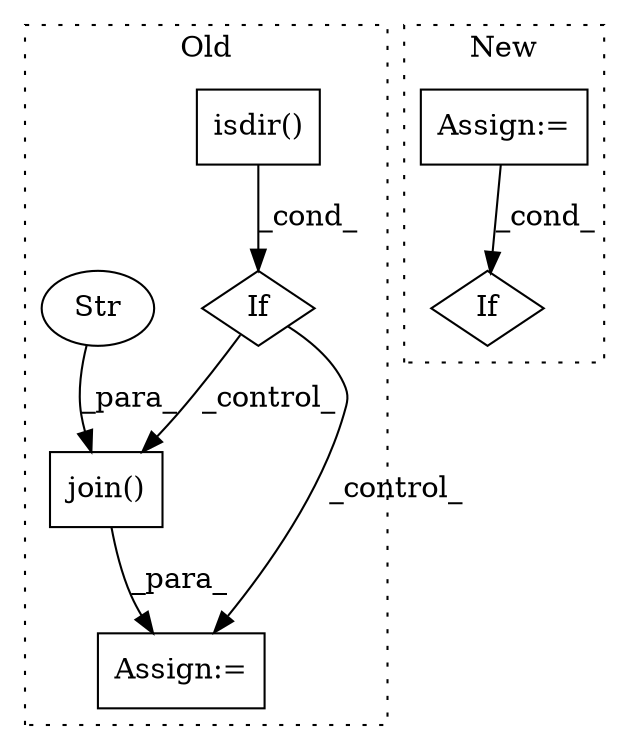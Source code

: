 digraph G {
subgraph cluster0 {
1 [label="isdir()" a="75" s="5786,5810" l="14,1" shape="box"];
3 [label="If" a="96" s="5783" l="3" shape="diamond"];
4 [label="Assign:=" a="68" s="5862" l="3" shape="box"];
5 [label="join()" a="75" s="5865,5906" l="13,1" shape="box"];
6 [label="Str" a="66" s="5889" l="17" shape="ellipse"];
label = "Old";
style="dotted";
}
subgraph cluster1 {
2 [label="If" a="96" s="7039" l="2" shape="diamond"];
7 [label="Assign:=" a="68" s="6977" l="2" shape="box"];
label = "New";
style="dotted";
}
1 -> 3 [label="_cond_"];
3 -> 4 [label="_control_"];
3 -> 5 [label="_control_"];
5 -> 4 [label="_para_"];
6 -> 5 [label="_para_"];
7 -> 2 [label="_cond_"];
}
